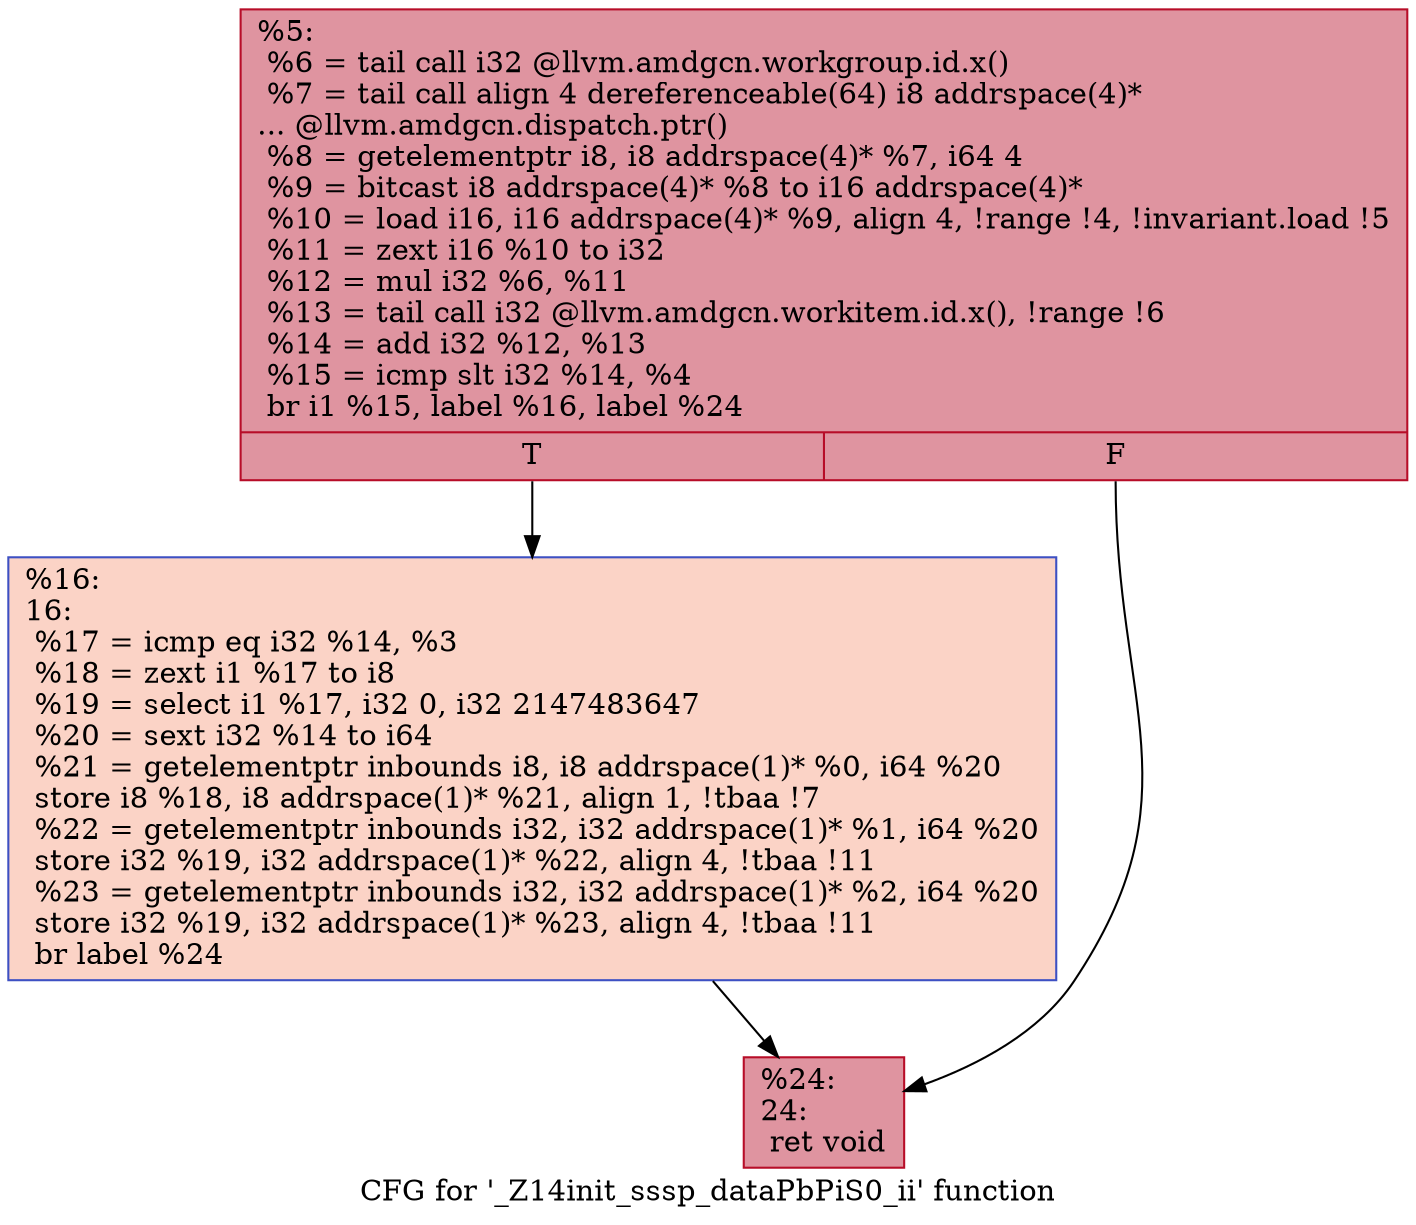 digraph "CFG for '_Z14init_sssp_dataPbPiS0_ii' function" {
	label="CFG for '_Z14init_sssp_dataPbPiS0_ii' function";

	Node0x5736170 [shape=record,color="#b70d28ff", style=filled, fillcolor="#b70d2870",label="{%5:\l  %6 = tail call i32 @llvm.amdgcn.workgroup.id.x()\l  %7 = tail call align 4 dereferenceable(64) i8 addrspace(4)*\l... @llvm.amdgcn.dispatch.ptr()\l  %8 = getelementptr i8, i8 addrspace(4)* %7, i64 4\l  %9 = bitcast i8 addrspace(4)* %8 to i16 addrspace(4)*\l  %10 = load i16, i16 addrspace(4)* %9, align 4, !range !4, !invariant.load !5\l  %11 = zext i16 %10 to i32\l  %12 = mul i32 %6, %11\l  %13 = tail call i32 @llvm.amdgcn.workitem.id.x(), !range !6\l  %14 = add i32 %12, %13\l  %15 = icmp slt i32 %14, %4\l  br i1 %15, label %16, label %24\l|{<s0>T|<s1>F}}"];
	Node0x5736170:s0 -> Node0x5738000;
	Node0x5736170:s1 -> Node0x5738090;
	Node0x5738000 [shape=record,color="#3d50c3ff", style=filled, fillcolor="#f59c7d70",label="{%16:\l16:                                               \l  %17 = icmp eq i32 %14, %3\l  %18 = zext i1 %17 to i8\l  %19 = select i1 %17, i32 0, i32 2147483647\l  %20 = sext i32 %14 to i64\l  %21 = getelementptr inbounds i8, i8 addrspace(1)* %0, i64 %20\l  store i8 %18, i8 addrspace(1)* %21, align 1, !tbaa !7\l  %22 = getelementptr inbounds i32, i32 addrspace(1)* %1, i64 %20\l  store i32 %19, i32 addrspace(1)* %22, align 4, !tbaa !11\l  %23 = getelementptr inbounds i32, i32 addrspace(1)* %2, i64 %20\l  store i32 %19, i32 addrspace(1)* %23, align 4, !tbaa !11\l  br label %24\l}"];
	Node0x5738000 -> Node0x5738090;
	Node0x5738090 [shape=record,color="#b70d28ff", style=filled, fillcolor="#b70d2870",label="{%24:\l24:                                               \l  ret void\l}"];
}
